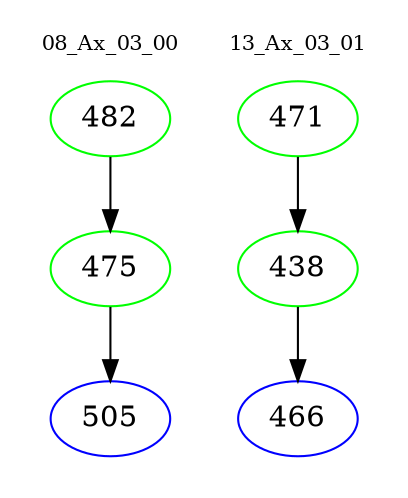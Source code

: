digraph{
subgraph cluster_0 {
color = white
label = "08_Ax_03_00";
fontsize=10;
T0_482 [label="482", color="green"]
T0_482 -> T0_475 [color="black"]
T0_475 [label="475", color="green"]
T0_475 -> T0_505 [color="black"]
T0_505 [label="505", color="blue"]
}
subgraph cluster_1 {
color = white
label = "13_Ax_03_01";
fontsize=10;
T1_471 [label="471", color="green"]
T1_471 -> T1_438 [color="black"]
T1_438 [label="438", color="green"]
T1_438 -> T1_466 [color="black"]
T1_466 [label="466", color="blue"]
}
}

